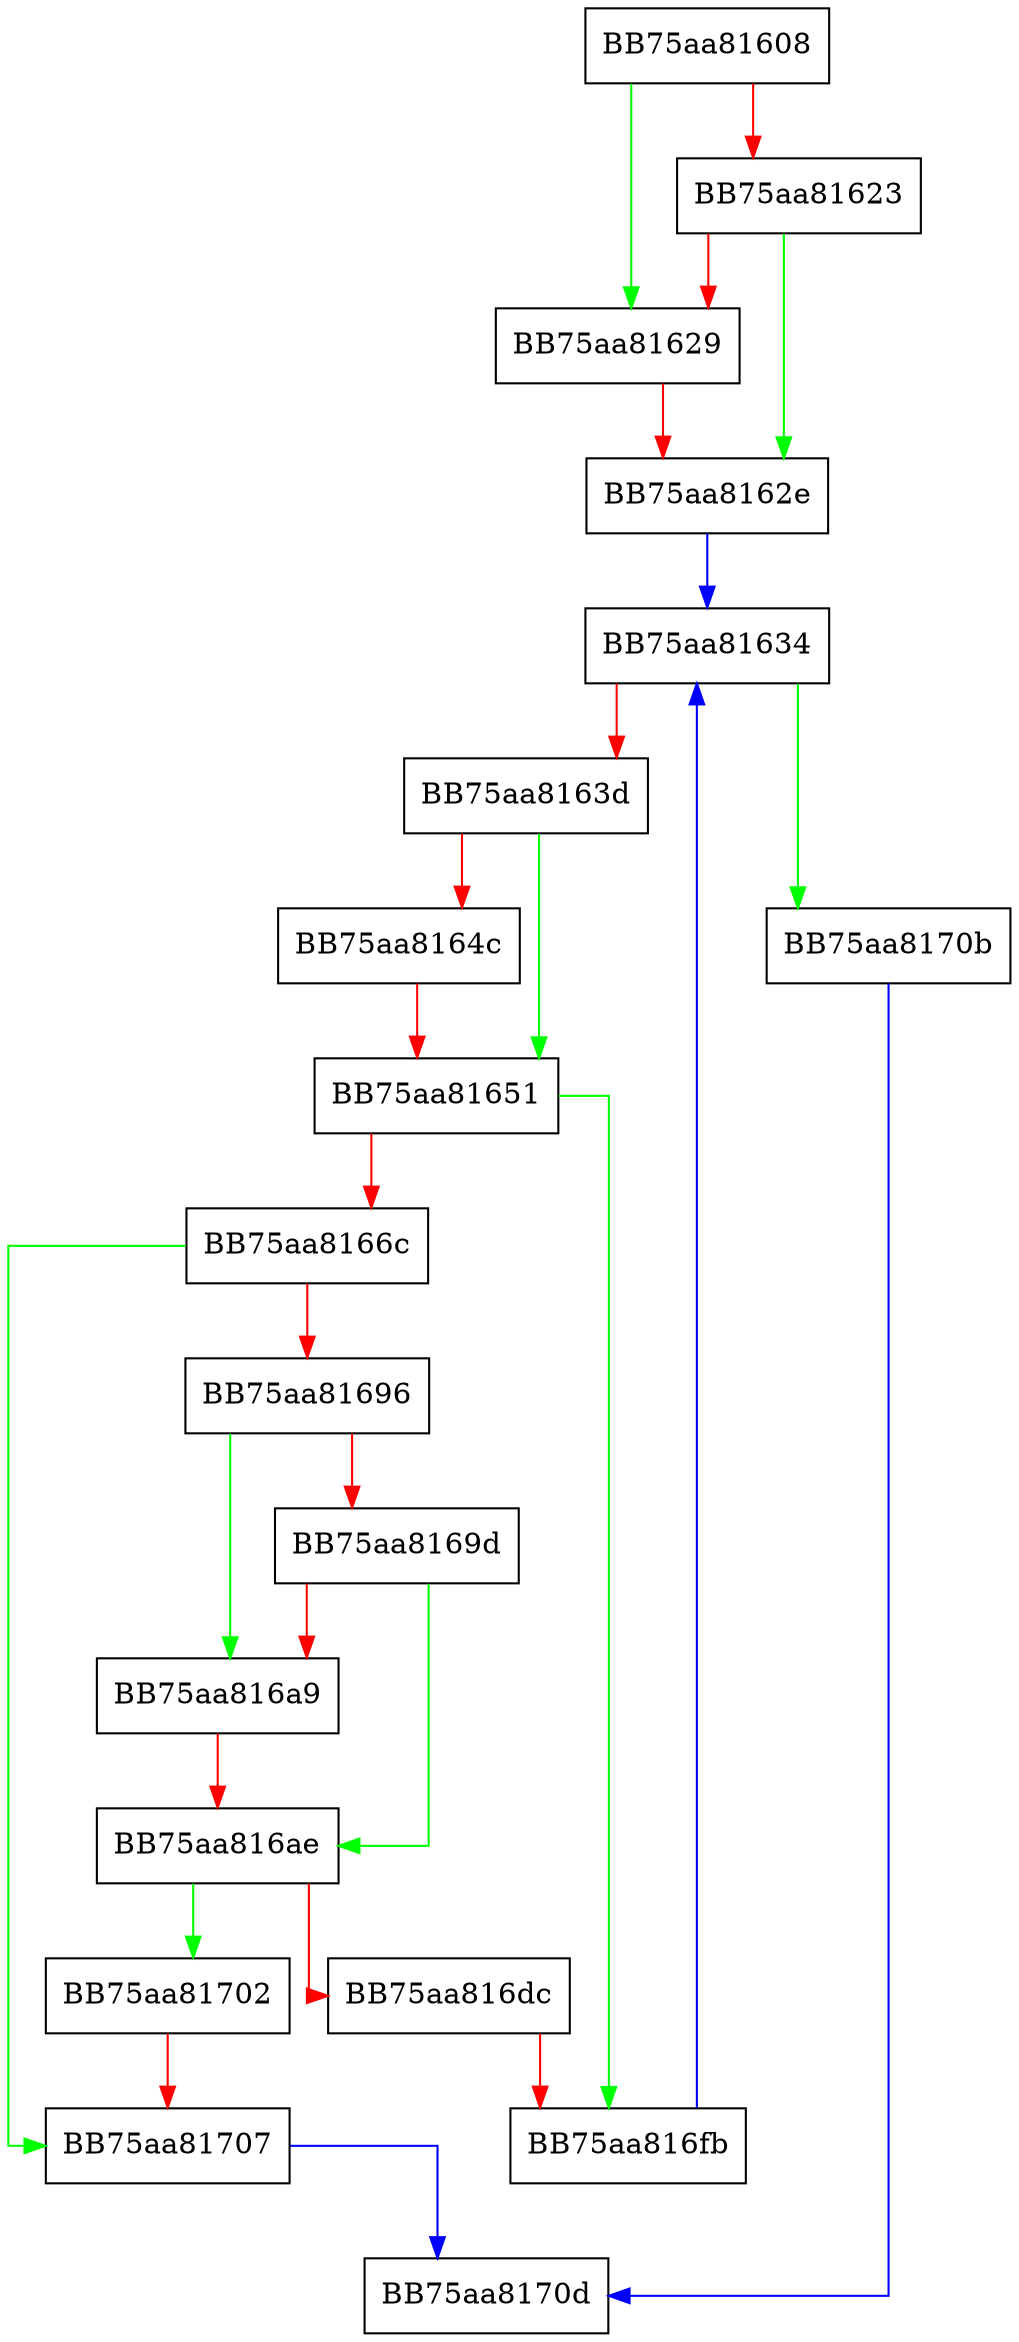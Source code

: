 digraph clone {
  node [shape="box"];
  graph [splines=ortho];
  BB75aa81608 -> BB75aa81629 [color="green"];
  BB75aa81608 -> BB75aa81623 [color="red"];
  BB75aa81623 -> BB75aa8162e [color="green"];
  BB75aa81623 -> BB75aa81629 [color="red"];
  BB75aa81629 -> BB75aa8162e [color="red"];
  BB75aa8162e -> BB75aa81634 [color="blue"];
  BB75aa81634 -> BB75aa8170b [color="green"];
  BB75aa81634 -> BB75aa8163d [color="red"];
  BB75aa8163d -> BB75aa81651 [color="green"];
  BB75aa8163d -> BB75aa8164c [color="red"];
  BB75aa8164c -> BB75aa81651 [color="red"];
  BB75aa81651 -> BB75aa816fb [color="green"];
  BB75aa81651 -> BB75aa8166c [color="red"];
  BB75aa8166c -> BB75aa81707 [color="green"];
  BB75aa8166c -> BB75aa81696 [color="red"];
  BB75aa81696 -> BB75aa816a9 [color="green"];
  BB75aa81696 -> BB75aa8169d [color="red"];
  BB75aa8169d -> BB75aa816ae [color="green"];
  BB75aa8169d -> BB75aa816a9 [color="red"];
  BB75aa816a9 -> BB75aa816ae [color="red"];
  BB75aa816ae -> BB75aa81702 [color="green"];
  BB75aa816ae -> BB75aa816dc [color="red"];
  BB75aa816dc -> BB75aa816fb [color="red"];
  BB75aa816fb -> BB75aa81634 [color="blue"];
  BB75aa81702 -> BB75aa81707 [color="red"];
  BB75aa81707 -> BB75aa8170d [color="blue"];
  BB75aa8170b -> BB75aa8170d [color="blue"];
}